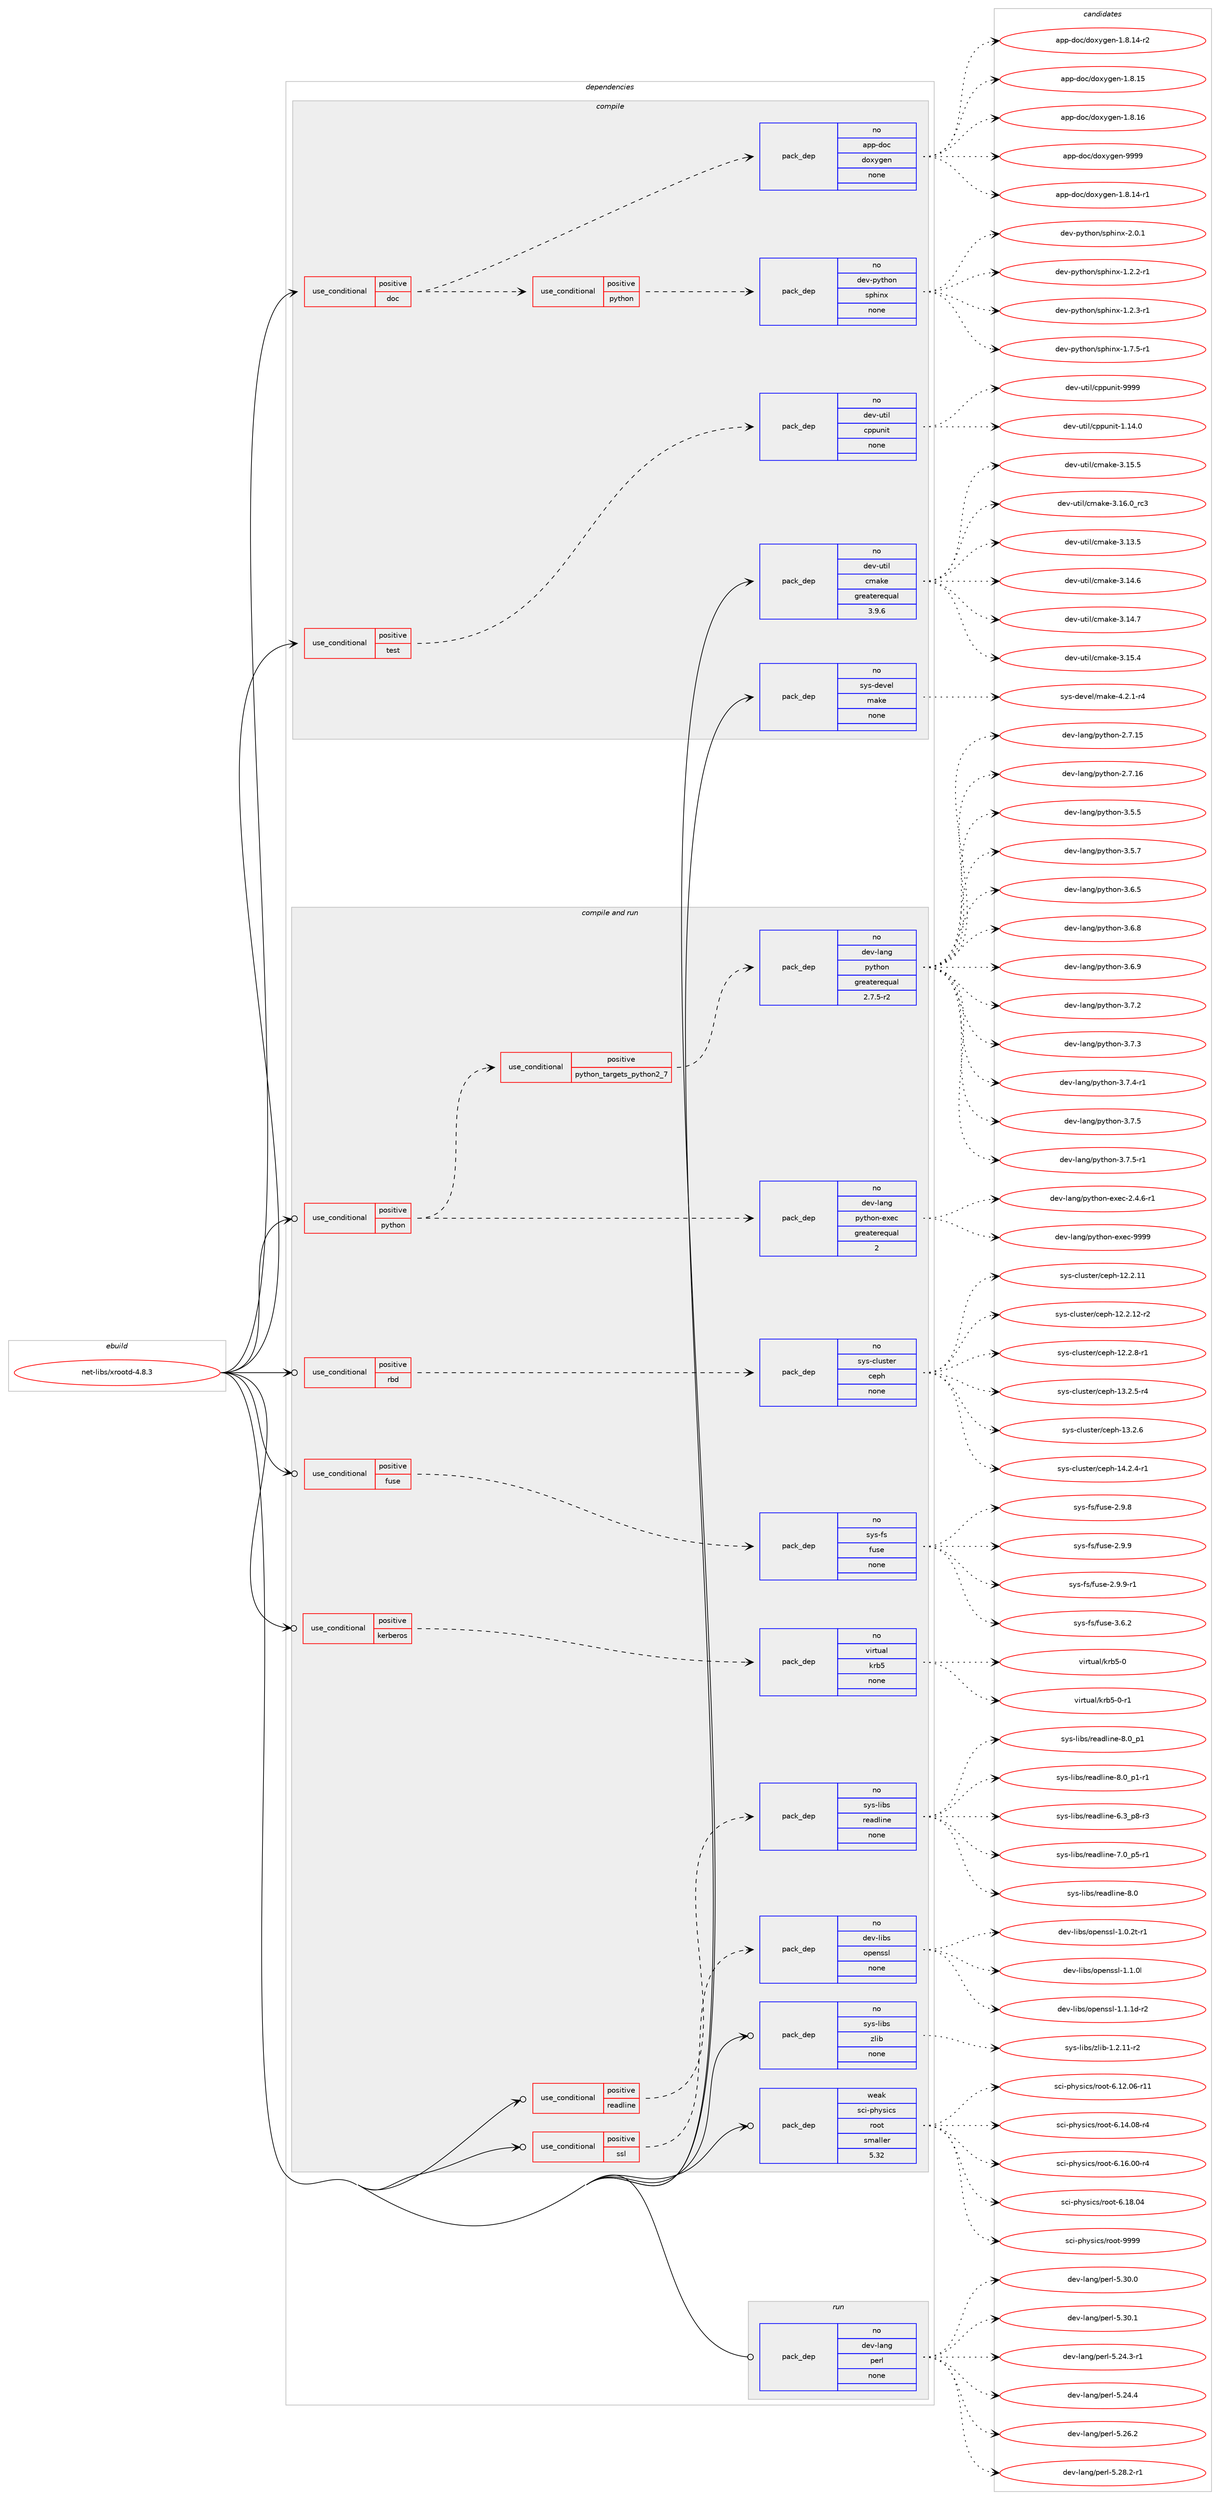 digraph prolog {

# *************
# Graph options
# *************

newrank=true;
concentrate=true;
compound=true;
graph [rankdir=LR,fontname=Helvetica,fontsize=10,ranksep=1.5];#, ranksep=2.5, nodesep=0.2];
edge  [arrowhead=vee];
node  [fontname=Helvetica,fontsize=10];

# **********
# The ebuild
# **********

subgraph cluster_leftcol {
color=gray;
rank=same;
label=<<i>ebuild</i>>;
id [label="net-libs/xrootd-4.8.3", color=red, width=4, href="../net-libs/xrootd-4.8.3.svg"];
}

# ****************
# The dependencies
# ****************

subgraph cluster_midcol {
color=gray;
label=<<i>dependencies</i>>;
subgraph cluster_compile {
fillcolor="#eeeeee";
style=filled;
label=<<i>compile</i>>;
subgraph cond202154 {
dependency829181 [label=<<TABLE BORDER="0" CELLBORDER="1" CELLSPACING="0" CELLPADDING="4"><TR><TD ROWSPAN="3" CELLPADDING="10">use_conditional</TD></TR><TR><TD>positive</TD></TR><TR><TD>doc</TD></TR></TABLE>>, shape=none, color=red];
subgraph pack612482 {
dependency829182 [label=<<TABLE BORDER="0" CELLBORDER="1" CELLSPACING="0" CELLPADDING="4" WIDTH="220"><TR><TD ROWSPAN="6" CELLPADDING="30">pack_dep</TD></TR><TR><TD WIDTH="110">no</TD></TR><TR><TD>app-doc</TD></TR><TR><TD>doxygen</TD></TR><TR><TD>none</TD></TR><TR><TD></TD></TR></TABLE>>, shape=none, color=blue];
}
dependency829181:e -> dependency829182:w [weight=20,style="dashed",arrowhead="vee"];
subgraph cond202155 {
dependency829183 [label=<<TABLE BORDER="0" CELLBORDER="1" CELLSPACING="0" CELLPADDING="4"><TR><TD ROWSPAN="3" CELLPADDING="10">use_conditional</TD></TR><TR><TD>positive</TD></TR><TR><TD>python</TD></TR></TABLE>>, shape=none, color=red];
subgraph pack612483 {
dependency829184 [label=<<TABLE BORDER="0" CELLBORDER="1" CELLSPACING="0" CELLPADDING="4" WIDTH="220"><TR><TD ROWSPAN="6" CELLPADDING="30">pack_dep</TD></TR><TR><TD WIDTH="110">no</TD></TR><TR><TD>dev-python</TD></TR><TR><TD>sphinx</TD></TR><TR><TD>none</TD></TR><TR><TD></TD></TR></TABLE>>, shape=none, color=blue];
}
dependency829183:e -> dependency829184:w [weight=20,style="dashed",arrowhead="vee"];
}
dependency829181:e -> dependency829183:w [weight=20,style="dashed",arrowhead="vee"];
}
id:e -> dependency829181:w [weight=20,style="solid",arrowhead="vee"];
subgraph cond202156 {
dependency829185 [label=<<TABLE BORDER="0" CELLBORDER="1" CELLSPACING="0" CELLPADDING="4"><TR><TD ROWSPAN="3" CELLPADDING="10">use_conditional</TD></TR><TR><TD>positive</TD></TR><TR><TD>test</TD></TR></TABLE>>, shape=none, color=red];
subgraph pack612484 {
dependency829186 [label=<<TABLE BORDER="0" CELLBORDER="1" CELLSPACING="0" CELLPADDING="4" WIDTH="220"><TR><TD ROWSPAN="6" CELLPADDING="30">pack_dep</TD></TR><TR><TD WIDTH="110">no</TD></TR><TR><TD>dev-util</TD></TR><TR><TD>cppunit</TD></TR><TR><TD>none</TD></TR><TR><TD></TD></TR></TABLE>>, shape=none, color=blue];
}
dependency829185:e -> dependency829186:w [weight=20,style="dashed",arrowhead="vee"];
}
id:e -> dependency829185:w [weight=20,style="solid",arrowhead="vee"];
subgraph pack612485 {
dependency829187 [label=<<TABLE BORDER="0" CELLBORDER="1" CELLSPACING="0" CELLPADDING="4" WIDTH="220"><TR><TD ROWSPAN="6" CELLPADDING="30">pack_dep</TD></TR><TR><TD WIDTH="110">no</TD></TR><TR><TD>dev-util</TD></TR><TR><TD>cmake</TD></TR><TR><TD>greaterequal</TD></TR><TR><TD>3.9.6</TD></TR></TABLE>>, shape=none, color=blue];
}
id:e -> dependency829187:w [weight=20,style="solid",arrowhead="vee"];
subgraph pack612486 {
dependency829188 [label=<<TABLE BORDER="0" CELLBORDER="1" CELLSPACING="0" CELLPADDING="4" WIDTH="220"><TR><TD ROWSPAN="6" CELLPADDING="30">pack_dep</TD></TR><TR><TD WIDTH="110">no</TD></TR><TR><TD>sys-devel</TD></TR><TR><TD>make</TD></TR><TR><TD>none</TD></TR><TR><TD></TD></TR></TABLE>>, shape=none, color=blue];
}
id:e -> dependency829188:w [weight=20,style="solid",arrowhead="vee"];
}
subgraph cluster_compileandrun {
fillcolor="#eeeeee";
style=filled;
label=<<i>compile and run</i>>;
subgraph cond202157 {
dependency829189 [label=<<TABLE BORDER="0" CELLBORDER="1" CELLSPACING="0" CELLPADDING="4"><TR><TD ROWSPAN="3" CELLPADDING="10">use_conditional</TD></TR><TR><TD>positive</TD></TR><TR><TD>fuse</TD></TR></TABLE>>, shape=none, color=red];
subgraph pack612487 {
dependency829190 [label=<<TABLE BORDER="0" CELLBORDER="1" CELLSPACING="0" CELLPADDING="4" WIDTH="220"><TR><TD ROWSPAN="6" CELLPADDING="30">pack_dep</TD></TR><TR><TD WIDTH="110">no</TD></TR><TR><TD>sys-fs</TD></TR><TR><TD>fuse</TD></TR><TR><TD>none</TD></TR><TR><TD></TD></TR></TABLE>>, shape=none, color=blue];
}
dependency829189:e -> dependency829190:w [weight=20,style="dashed",arrowhead="vee"];
}
id:e -> dependency829189:w [weight=20,style="solid",arrowhead="odotvee"];
subgraph cond202158 {
dependency829191 [label=<<TABLE BORDER="0" CELLBORDER="1" CELLSPACING="0" CELLPADDING="4"><TR><TD ROWSPAN="3" CELLPADDING="10">use_conditional</TD></TR><TR><TD>positive</TD></TR><TR><TD>kerberos</TD></TR></TABLE>>, shape=none, color=red];
subgraph pack612488 {
dependency829192 [label=<<TABLE BORDER="0" CELLBORDER="1" CELLSPACING="0" CELLPADDING="4" WIDTH="220"><TR><TD ROWSPAN="6" CELLPADDING="30">pack_dep</TD></TR><TR><TD WIDTH="110">no</TD></TR><TR><TD>virtual</TD></TR><TR><TD>krb5</TD></TR><TR><TD>none</TD></TR><TR><TD></TD></TR></TABLE>>, shape=none, color=blue];
}
dependency829191:e -> dependency829192:w [weight=20,style="dashed",arrowhead="vee"];
}
id:e -> dependency829191:w [weight=20,style="solid",arrowhead="odotvee"];
subgraph cond202159 {
dependency829193 [label=<<TABLE BORDER="0" CELLBORDER="1" CELLSPACING="0" CELLPADDING="4"><TR><TD ROWSPAN="3" CELLPADDING="10">use_conditional</TD></TR><TR><TD>positive</TD></TR><TR><TD>python</TD></TR></TABLE>>, shape=none, color=red];
subgraph cond202160 {
dependency829194 [label=<<TABLE BORDER="0" CELLBORDER="1" CELLSPACING="0" CELLPADDING="4"><TR><TD ROWSPAN="3" CELLPADDING="10">use_conditional</TD></TR><TR><TD>positive</TD></TR><TR><TD>python_targets_python2_7</TD></TR></TABLE>>, shape=none, color=red];
subgraph pack612489 {
dependency829195 [label=<<TABLE BORDER="0" CELLBORDER="1" CELLSPACING="0" CELLPADDING="4" WIDTH="220"><TR><TD ROWSPAN="6" CELLPADDING="30">pack_dep</TD></TR><TR><TD WIDTH="110">no</TD></TR><TR><TD>dev-lang</TD></TR><TR><TD>python</TD></TR><TR><TD>greaterequal</TD></TR><TR><TD>2.7.5-r2</TD></TR></TABLE>>, shape=none, color=blue];
}
dependency829194:e -> dependency829195:w [weight=20,style="dashed",arrowhead="vee"];
}
dependency829193:e -> dependency829194:w [weight=20,style="dashed",arrowhead="vee"];
subgraph pack612490 {
dependency829196 [label=<<TABLE BORDER="0" CELLBORDER="1" CELLSPACING="0" CELLPADDING="4" WIDTH="220"><TR><TD ROWSPAN="6" CELLPADDING="30">pack_dep</TD></TR><TR><TD WIDTH="110">no</TD></TR><TR><TD>dev-lang</TD></TR><TR><TD>python-exec</TD></TR><TR><TD>greaterequal</TD></TR><TR><TD>2</TD></TR></TABLE>>, shape=none, color=blue];
}
dependency829193:e -> dependency829196:w [weight=20,style="dashed",arrowhead="vee"];
}
id:e -> dependency829193:w [weight=20,style="solid",arrowhead="odotvee"];
subgraph cond202161 {
dependency829197 [label=<<TABLE BORDER="0" CELLBORDER="1" CELLSPACING="0" CELLPADDING="4"><TR><TD ROWSPAN="3" CELLPADDING="10">use_conditional</TD></TR><TR><TD>positive</TD></TR><TR><TD>rbd</TD></TR></TABLE>>, shape=none, color=red];
subgraph pack612491 {
dependency829198 [label=<<TABLE BORDER="0" CELLBORDER="1" CELLSPACING="0" CELLPADDING="4" WIDTH="220"><TR><TD ROWSPAN="6" CELLPADDING="30">pack_dep</TD></TR><TR><TD WIDTH="110">no</TD></TR><TR><TD>sys-cluster</TD></TR><TR><TD>ceph</TD></TR><TR><TD>none</TD></TR><TR><TD></TD></TR></TABLE>>, shape=none, color=blue];
}
dependency829197:e -> dependency829198:w [weight=20,style="dashed",arrowhead="vee"];
}
id:e -> dependency829197:w [weight=20,style="solid",arrowhead="odotvee"];
subgraph cond202162 {
dependency829199 [label=<<TABLE BORDER="0" CELLBORDER="1" CELLSPACING="0" CELLPADDING="4"><TR><TD ROWSPAN="3" CELLPADDING="10">use_conditional</TD></TR><TR><TD>positive</TD></TR><TR><TD>readline</TD></TR></TABLE>>, shape=none, color=red];
subgraph pack612492 {
dependency829200 [label=<<TABLE BORDER="0" CELLBORDER="1" CELLSPACING="0" CELLPADDING="4" WIDTH="220"><TR><TD ROWSPAN="6" CELLPADDING="30">pack_dep</TD></TR><TR><TD WIDTH="110">no</TD></TR><TR><TD>sys-libs</TD></TR><TR><TD>readline</TD></TR><TR><TD>none</TD></TR><TR><TD></TD></TR></TABLE>>, shape=none, color=blue];
}
dependency829199:e -> dependency829200:w [weight=20,style="dashed",arrowhead="vee"];
}
id:e -> dependency829199:w [weight=20,style="solid",arrowhead="odotvee"];
subgraph cond202163 {
dependency829201 [label=<<TABLE BORDER="0" CELLBORDER="1" CELLSPACING="0" CELLPADDING="4"><TR><TD ROWSPAN="3" CELLPADDING="10">use_conditional</TD></TR><TR><TD>positive</TD></TR><TR><TD>ssl</TD></TR></TABLE>>, shape=none, color=red];
subgraph pack612493 {
dependency829202 [label=<<TABLE BORDER="0" CELLBORDER="1" CELLSPACING="0" CELLPADDING="4" WIDTH="220"><TR><TD ROWSPAN="6" CELLPADDING="30">pack_dep</TD></TR><TR><TD WIDTH="110">no</TD></TR><TR><TD>dev-libs</TD></TR><TR><TD>openssl</TD></TR><TR><TD>none</TD></TR><TR><TD></TD></TR></TABLE>>, shape=none, color=blue];
}
dependency829201:e -> dependency829202:w [weight=20,style="dashed",arrowhead="vee"];
}
id:e -> dependency829201:w [weight=20,style="solid",arrowhead="odotvee"];
subgraph pack612494 {
dependency829203 [label=<<TABLE BORDER="0" CELLBORDER="1" CELLSPACING="0" CELLPADDING="4" WIDTH="220"><TR><TD ROWSPAN="6" CELLPADDING="30">pack_dep</TD></TR><TR><TD WIDTH="110">no</TD></TR><TR><TD>sys-libs</TD></TR><TR><TD>zlib</TD></TR><TR><TD>none</TD></TR><TR><TD></TD></TR></TABLE>>, shape=none, color=blue];
}
id:e -> dependency829203:w [weight=20,style="solid",arrowhead="odotvee"];
subgraph pack612495 {
dependency829204 [label=<<TABLE BORDER="0" CELLBORDER="1" CELLSPACING="0" CELLPADDING="4" WIDTH="220"><TR><TD ROWSPAN="6" CELLPADDING="30">pack_dep</TD></TR><TR><TD WIDTH="110">weak</TD></TR><TR><TD>sci-physics</TD></TR><TR><TD>root</TD></TR><TR><TD>smaller</TD></TR><TR><TD>5.32</TD></TR></TABLE>>, shape=none, color=blue];
}
id:e -> dependency829204:w [weight=20,style="solid",arrowhead="odotvee"];
}
subgraph cluster_run {
fillcolor="#eeeeee";
style=filled;
label=<<i>run</i>>;
subgraph pack612496 {
dependency829205 [label=<<TABLE BORDER="0" CELLBORDER="1" CELLSPACING="0" CELLPADDING="4" WIDTH="220"><TR><TD ROWSPAN="6" CELLPADDING="30">pack_dep</TD></TR><TR><TD WIDTH="110">no</TD></TR><TR><TD>dev-lang</TD></TR><TR><TD>perl</TD></TR><TR><TD>none</TD></TR><TR><TD></TD></TR></TABLE>>, shape=none, color=blue];
}
id:e -> dependency829205:w [weight=20,style="solid",arrowhead="odot"];
}
}

# **************
# The candidates
# **************

subgraph cluster_choices {
rank=same;
color=gray;
label=<<i>candidates</i>>;

subgraph choice612482 {
color=black;
nodesep=1;
choice97112112451001119947100111120121103101110454946564649524511449 [label="app-doc/doxygen-1.8.14-r1", color=red, width=4,href="../app-doc/doxygen-1.8.14-r1.svg"];
choice97112112451001119947100111120121103101110454946564649524511450 [label="app-doc/doxygen-1.8.14-r2", color=red, width=4,href="../app-doc/doxygen-1.8.14-r2.svg"];
choice9711211245100111994710011112012110310111045494656464953 [label="app-doc/doxygen-1.8.15", color=red, width=4,href="../app-doc/doxygen-1.8.15.svg"];
choice9711211245100111994710011112012110310111045494656464954 [label="app-doc/doxygen-1.8.16", color=red, width=4,href="../app-doc/doxygen-1.8.16.svg"];
choice971121124510011199471001111201211031011104557575757 [label="app-doc/doxygen-9999", color=red, width=4,href="../app-doc/doxygen-9999.svg"];
dependency829182:e -> choice97112112451001119947100111120121103101110454946564649524511449:w [style=dotted,weight="100"];
dependency829182:e -> choice97112112451001119947100111120121103101110454946564649524511450:w [style=dotted,weight="100"];
dependency829182:e -> choice9711211245100111994710011112012110310111045494656464953:w [style=dotted,weight="100"];
dependency829182:e -> choice9711211245100111994710011112012110310111045494656464954:w [style=dotted,weight="100"];
dependency829182:e -> choice971121124510011199471001111201211031011104557575757:w [style=dotted,weight="100"];
}
subgraph choice612483 {
color=black;
nodesep=1;
choice10010111845112121116104111110471151121041051101204549465046504511449 [label="dev-python/sphinx-1.2.2-r1", color=red, width=4,href="../dev-python/sphinx-1.2.2-r1.svg"];
choice10010111845112121116104111110471151121041051101204549465046514511449 [label="dev-python/sphinx-1.2.3-r1", color=red, width=4,href="../dev-python/sphinx-1.2.3-r1.svg"];
choice10010111845112121116104111110471151121041051101204549465546534511449 [label="dev-python/sphinx-1.7.5-r1", color=red, width=4,href="../dev-python/sphinx-1.7.5-r1.svg"];
choice1001011184511212111610411111047115112104105110120455046484649 [label="dev-python/sphinx-2.0.1", color=red, width=4,href="../dev-python/sphinx-2.0.1.svg"];
dependency829184:e -> choice10010111845112121116104111110471151121041051101204549465046504511449:w [style=dotted,weight="100"];
dependency829184:e -> choice10010111845112121116104111110471151121041051101204549465046514511449:w [style=dotted,weight="100"];
dependency829184:e -> choice10010111845112121116104111110471151121041051101204549465546534511449:w [style=dotted,weight="100"];
dependency829184:e -> choice1001011184511212111610411111047115112104105110120455046484649:w [style=dotted,weight="100"];
}
subgraph choice612484 {
color=black;
nodesep=1;
choice10010111845117116105108479911211211711010511645494649524648 [label="dev-util/cppunit-1.14.0", color=red, width=4,href="../dev-util/cppunit-1.14.0.svg"];
choice1001011184511711610510847991121121171101051164557575757 [label="dev-util/cppunit-9999", color=red, width=4,href="../dev-util/cppunit-9999.svg"];
dependency829186:e -> choice10010111845117116105108479911211211711010511645494649524648:w [style=dotted,weight="100"];
dependency829186:e -> choice1001011184511711610510847991121121171101051164557575757:w [style=dotted,weight="100"];
}
subgraph choice612485 {
color=black;
nodesep=1;
choice1001011184511711610510847991099710710145514649514653 [label="dev-util/cmake-3.13.5", color=red, width=4,href="../dev-util/cmake-3.13.5.svg"];
choice1001011184511711610510847991099710710145514649524654 [label="dev-util/cmake-3.14.6", color=red, width=4,href="../dev-util/cmake-3.14.6.svg"];
choice1001011184511711610510847991099710710145514649524655 [label="dev-util/cmake-3.14.7", color=red, width=4,href="../dev-util/cmake-3.14.7.svg"];
choice1001011184511711610510847991099710710145514649534652 [label="dev-util/cmake-3.15.4", color=red, width=4,href="../dev-util/cmake-3.15.4.svg"];
choice1001011184511711610510847991099710710145514649534653 [label="dev-util/cmake-3.15.5", color=red, width=4,href="../dev-util/cmake-3.15.5.svg"];
choice1001011184511711610510847991099710710145514649544648951149951 [label="dev-util/cmake-3.16.0_rc3", color=red, width=4,href="../dev-util/cmake-3.16.0_rc3.svg"];
dependency829187:e -> choice1001011184511711610510847991099710710145514649514653:w [style=dotted,weight="100"];
dependency829187:e -> choice1001011184511711610510847991099710710145514649524654:w [style=dotted,weight="100"];
dependency829187:e -> choice1001011184511711610510847991099710710145514649524655:w [style=dotted,weight="100"];
dependency829187:e -> choice1001011184511711610510847991099710710145514649534652:w [style=dotted,weight="100"];
dependency829187:e -> choice1001011184511711610510847991099710710145514649534653:w [style=dotted,weight="100"];
dependency829187:e -> choice1001011184511711610510847991099710710145514649544648951149951:w [style=dotted,weight="100"];
}
subgraph choice612486 {
color=black;
nodesep=1;
choice1151211154510010111810110847109971071014552465046494511452 [label="sys-devel/make-4.2.1-r4", color=red, width=4,href="../sys-devel/make-4.2.1-r4.svg"];
dependency829188:e -> choice1151211154510010111810110847109971071014552465046494511452:w [style=dotted,weight="100"];
}
subgraph choice612487 {
color=black;
nodesep=1;
choice1151211154510211547102117115101455046574656 [label="sys-fs/fuse-2.9.8", color=red, width=4,href="../sys-fs/fuse-2.9.8.svg"];
choice1151211154510211547102117115101455046574657 [label="sys-fs/fuse-2.9.9", color=red, width=4,href="../sys-fs/fuse-2.9.9.svg"];
choice11512111545102115471021171151014550465746574511449 [label="sys-fs/fuse-2.9.9-r1", color=red, width=4,href="../sys-fs/fuse-2.9.9-r1.svg"];
choice1151211154510211547102117115101455146544650 [label="sys-fs/fuse-3.6.2", color=red, width=4,href="../sys-fs/fuse-3.6.2.svg"];
dependency829190:e -> choice1151211154510211547102117115101455046574656:w [style=dotted,weight="100"];
dependency829190:e -> choice1151211154510211547102117115101455046574657:w [style=dotted,weight="100"];
dependency829190:e -> choice11512111545102115471021171151014550465746574511449:w [style=dotted,weight="100"];
dependency829190:e -> choice1151211154510211547102117115101455146544650:w [style=dotted,weight="100"];
}
subgraph choice612488 {
color=black;
nodesep=1;
choice118105114116117971084710711498534548 [label="virtual/krb5-0", color=red, width=4,href="../virtual/krb5-0.svg"];
choice1181051141161179710847107114985345484511449 [label="virtual/krb5-0-r1", color=red, width=4,href="../virtual/krb5-0-r1.svg"];
dependency829192:e -> choice118105114116117971084710711498534548:w [style=dotted,weight="100"];
dependency829192:e -> choice1181051141161179710847107114985345484511449:w [style=dotted,weight="100"];
}
subgraph choice612489 {
color=black;
nodesep=1;
choice10010111845108971101034711212111610411111045504655464953 [label="dev-lang/python-2.7.15", color=red, width=4,href="../dev-lang/python-2.7.15.svg"];
choice10010111845108971101034711212111610411111045504655464954 [label="dev-lang/python-2.7.16", color=red, width=4,href="../dev-lang/python-2.7.16.svg"];
choice100101118451089711010347112121116104111110455146534653 [label="dev-lang/python-3.5.5", color=red, width=4,href="../dev-lang/python-3.5.5.svg"];
choice100101118451089711010347112121116104111110455146534655 [label="dev-lang/python-3.5.7", color=red, width=4,href="../dev-lang/python-3.5.7.svg"];
choice100101118451089711010347112121116104111110455146544653 [label="dev-lang/python-3.6.5", color=red, width=4,href="../dev-lang/python-3.6.5.svg"];
choice100101118451089711010347112121116104111110455146544656 [label="dev-lang/python-3.6.8", color=red, width=4,href="../dev-lang/python-3.6.8.svg"];
choice100101118451089711010347112121116104111110455146544657 [label="dev-lang/python-3.6.9", color=red, width=4,href="../dev-lang/python-3.6.9.svg"];
choice100101118451089711010347112121116104111110455146554650 [label="dev-lang/python-3.7.2", color=red, width=4,href="../dev-lang/python-3.7.2.svg"];
choice100101118451089711010347112121116104111110455146554651 [label="dev-lang/python-3.7.3", color=red, width=4,href="../dev-lang/python-3.7.3.svg"];
choice1001011184510897110103471121211161041111104551465546524511449 [label="dev-lang/python-3.7.4-r1", color=red, width=4,href="../dev-lang/python-3.7.4-r1.svg"];
choice100101118451089711010347112121116104111110455146554653 [label="dev-lang/python-3.7.5", color=red, width=4,href="../dev-lang/python-3.7.5.svg"];
choice1001011184510897110103471121211161041111104551465546534511449 [label="dev-lang/python-3.7.5-r1", color=red, width=4,href="../dev-lang/python-3.7.5-r1.svg"];
dependency829195:e -> choice10010111845108971101034711212111610411111045504655464953:w [style=dotted,weight="100"];
dependency829195:e -> choice10010111845108971101034711212111610411111045504655464954:w [style=dotted,weight="100"];
dependency829195:e -> choice100101118451089711010347112121116104111110455146534653:w [style=dotted,weight="100"];
dependency829195:e -> choice100101118451089711010347112121116104111110455146534655:w [style=dotted,weight="100"];
dependency829195:e -> choice100101118451089711010347112121116104111110455146544653:w [style=dotted,weight="100"];
dependency829195:e -> choice100101118451089711010347112121116104111110455146544656:w [style=dotted,weight="100"];
dependency829195:e -> choice100101118451089711010347112121116104111110455146544657:w [style=dotted,weight="100"];
dependency829195:e -> choice100101118451089711010347112121116104111110455146554650:w [style=dotted,weight="100"];
dependency829195:e -> choice100101118451089711010347112121116104111110455146554651:w [style=dotted,weight="100"];
dependency829195:e -> choice1001011184510897110103471121211161041111104551465546524511449:w [style=dotted,weight="100"];
dependency829195:e -> choice100101118451089711010347112121116104111110455146554653:w [style=dotted,weight="100"];
dependency829195:e -> choice1001011184510897110103471121211161041111104551465546534511449:w [style=dotted,weight="100"];
}
subgraph choice612490 {
color=black;
nodesep=1;
choice10010111845108971101034711212111610411111045101120101994550465246544511449 [label="dev-lang/python-exec-2.4.6-r1", color=red, width=4,href="../dev-lang/python-exec-2.4.6-r1.svg"];
choice10010111845108971101034711212111610411111045101120101994557575757 [label="dev-lang/python-exec-9999", color=red, width=4,href="../dev-lang/python-exec-9999.svg"];
dependency829196:e -> choice10010111845108971101034711212111610411111045101120101994550465246544511449:w [style=dotted,weight="100"];
dependency829196:e -> choice10010111845108971101034711212111610411111045101120101994557575757:w [style=dotted,weight="100"];
}
subgraph choice612491 {
color=black;
nodesep=1;
choice115121115459910811711511610111447991011121044549504650464949 [label="sys-cluster/ceph-12.2.11", color=red, width=4,href="../sys-cluster/ceph-12.2.11.svg"];
choice1151211154599108117115116101114479910111210445495046504649504511450 [label="sys-cluster/ceph-12.2.12-r2", color=red, width=4,href="../sys-cluster/ceph-12.2.12-r2.svg"];
choice11512111545991081171151161011144799101112104454950465046564511449 [label="sys-cluster/ceph-12.2.8-r1", color=red, width=4,href="../sys-cluster/ceph-12.2.8-r1.svg"];
choice11512111545991081171151161011144799101112104454951465046534511452 [label="sys-cluster/ceph-13.2.5-r4", color=red, width=4,href="../sys-cluster/ceph-13.2.5-r4.svg"];
choice1151211154599108117115116101114479910111210445495146504654 [label="sys-cluster/ceph-13.2.6", color=red, width=4,href="../sys-cluster/ceph-13.2.6.svg"];
choice11512111545991081171151161011144799101112104454952465046524511449 [label="sys-cluster/ceph-14.2.4-r1", color=red, width=4,href="../sys-cluster/ceph-14.2.4-r1.svg"];
dependency829198:e -> choice115121115459910811711511610111447991011121044549504650464949:w [style=dotted,weight="100"];
dependency829198:e -> choice1151211154599108117115116101114479910111210445495046504649504511450:w [style=dotted,weight="100"];
dependency829198:e -> choice11512111545991081171151161011144799101112104454950465046564511449:w [style=dotted,weight="100"];
dependency829198:e -> choice11512111545991081171151161011144799101112104454951465046534511452:w [style=dotted,weight="100"];
dependency829198:e -> choice1151211154599108117115116101114479910111210445495146504654:w [style=dotted,weight="100"];
dependency829198:e -> choice11512111545991081171151161011144799101112104454952465046524511449:w [style=dotted,weight="100"];
}
subgraph choice612492 {
color=black;
nodesep=1;
choice115121115451081059811547114101971001081051101014554465195112564511451 [label="sys-libs/readline-6.3_p8-r3", color=red, width=4,href="../sys-libs/readline-6.3_p8-r3.svg"];
choice115121115451081059811547114101971001081051101014555464895112534511449 [label="sys-libs/readline-7.0_p5-r1", color=red, width=4,href="../sys-libs/readline-7.0_p5-r1.svg"];
choice1151211154510810598115471141019710010810511010145564648 [label="sys-libs/readline-8.0", color=red, width=4,href="../sys-libs/readline-8.0.svg"];
choice11512111545108105981154711410197100108105110101455646489511249 [label="sys-libs/readline-8.0_p1", color=red, width=4,href="../sys-libs/readline-8.0_p1.svg"];
choice115121115451081059811547114101971001081051101014556464895112494511449 [label="sys-libs/readline-8.0_p1-r1", color=red, width=4,href="../sys-libs/readline-8.0_p1-r1.svg"];
dependency829200:e -> choice115121115451081059811547114101971001081051101014554465195112564511451:w [style=dotted,weight="100"];
dependency829200:e -> choice115121115451081059811547114101971001081051101014555464895112534511449:w [style=dotted,weight="100"];
dependency829200:e -> choice1151211154510810598115471141019710010810511010145564648:w [style=dotted,weight="100"];
dependency829200:e -> choice11512111545108105981154711410197100108105110101455646489511249:w [style=dotted,weight="100"];
dependency829200:e -> choice115121115451081059811547114101971001081051101014556464895112494511449:w [style=dotted,weight="100"];
}
subgraph choice612493 {
color=black;
nodesep=1;
choice1001011184510810598115471111121011101151151084549464846501164511449 [label="dev-libs/openssl-1.0.2t-r1", color=red, width=4,href="../dev-libs/openssl-1.0.2t-r1.svg"];
choice100101118451081059811547111112101110115115108454946494648108 [label="dev-libs/openssl-1.1.0l", color=red, width=4,href="../dev-libs/openssl-1.1.0l.svg"];
choice1001011184510810598115471111121011101151151084549464946491004511450 [label="dev-libs/openssl-1.1.1d-r2", color=red, width=4,href="../dev-libs/openssl-1.1.1d-r2.svg"];
dependency829202:e -> choice1001011184510810598115471111121011101151151084549464846501164511449:w [style=dotted,weight="100"];
dependency829202:e -> choice100101118451081059811547111112101110115115108454946494648108:w [style=dotted,weight="100"];
dependency829202:e -> choice1001011184510810598115471111121011101151151084549464946491004511450:w [style=dotted,weight="100"];
}
subgraph choice612494 {
color=black;
nodesep=1;
choice11512111545108105981154712210810598454946504649494511450 [label="sys-libs/zlib-1.2.11-r2", color=red, width=4,href="../sys-libs/zlib-1.2.11-r2.svg"];
dependency829203:e -> choice11512111545108105981154712210810598454946504649494511450:w [style=dotted,weight="100"];
}
subgraph choice612495 {
color=black;
nodesep=1;
choice115991054511210412111510599115471141111111164554464950464854451144949 [label="sci-physics/root-6.12.06-r11", color=red, width=4,href="../sci-physics/root-6.12.06-r11.svg"];
choice1159910545112104121115105991154711411111111645544649524648564511452 [label="sci-physics/root-6.14.08-r4", color=red, width=4,href="../sci-physics/root-6.14.08-r4.svg"];
choice1159910545112104121115105991154711411111111645544649544648484511452 [label="sci-physics/root-6.16.00-r4", color=red, width=4,href="../sci-physics/root-6.16.00-r4.svg"];
choice115991054511210412111510599115471141111111164554464956464852 [label="sci-physics/root-6.18.04", color=red, width=4,href="../sci-physics/root-6.18.04.svg"];
choice115991054511210412111510599115471141111111164557575757 [label="sci-physics/root-9999", color=red, width=4,href="../sci-physics/root-9999.svg"];
dependency829204:e -> choice115991054511210412111510599115471141111111164554464950464854451144949:w [style=dotted,weight="100"];
dependency829204:e -> choice1159910545112104121115105991154711411111111645544649524648564511452:w [style=dotted,weight="100"];
dependency829204:e -> choice1159910545112104121115105991154711411111111645544649544648484511452:w [style=dotted,weight="100"];
dependency829204:e -> choice115991054511210412111510599115471141111111164554464956464852:w [style=dotted,weight="100"];
dependency829204:e -> choice115991054511210412111510599115471141111111164557575757:w [style=dotted,weight="100"];
}
subgraph choice612496 {
color=black;
nodesep=1;
choice100101118451089711010347112101114108455346505246514511449 [label="dev-lang/perl-5.24.3-r1", color=red, width=4,href="../dev-lang/perl-5.24.3-r1.svg"];
choice10010111845108971101034711210111410845534650524652 [label="dev-lang/perl-5.24.4", color=red, width=4,href="../dev-lang/perl-5.24.4.svg"];
choice10010111845108971101034711210111410845534650544650 [label="dev-lang/perl-5.26.2", color=red, width=4,href="../dev-lang/perl-5.26.2.svg"];
choice100101118451089711010347112101114108455346505646504511449 [label="dev-lang/perl-5.28.2-r1", color=red, width=4,href="../dev-lang/perl-5.28.2-r1.svg"];
choice10010111845108971101034711210111410845534651484648 [label="dev-lang/perl-5.30.0", color=red, width=4,href="../dev-lang/perl-5.30.0.svg"];
choice10010111845108971101034711210111410845534651484649 [label="dev-lang/perl-5.30.1", color=red, width=4,href="../dev-lang/perl-5.30.1.svg"];
dependency829205:e -> choice100101118451089711010347112101114108455346505246514511449:w [style=dotted,weight="100"];
dependency829205:e -> choice10010111845108971101034711210111410845534650524652:w [style=dotted,weight="100"];
dependency829205:e -> choice10010111845108971101034711210111410845534650544650:w [style=dotted,weight="100"];
dependency829205:e -> choice100101118451089711010347112101114108455346505646504511449:w [style=dotted,weight="100"];
dependency829205:e -> choice10010111845108971101034711210111410845534651484648:w [style=dotted,weight="100"];
dependency829205:e -> choice10010111845108971101034711210111410845534651484649:w [style=dotted,weight="100"];
}
}

}
